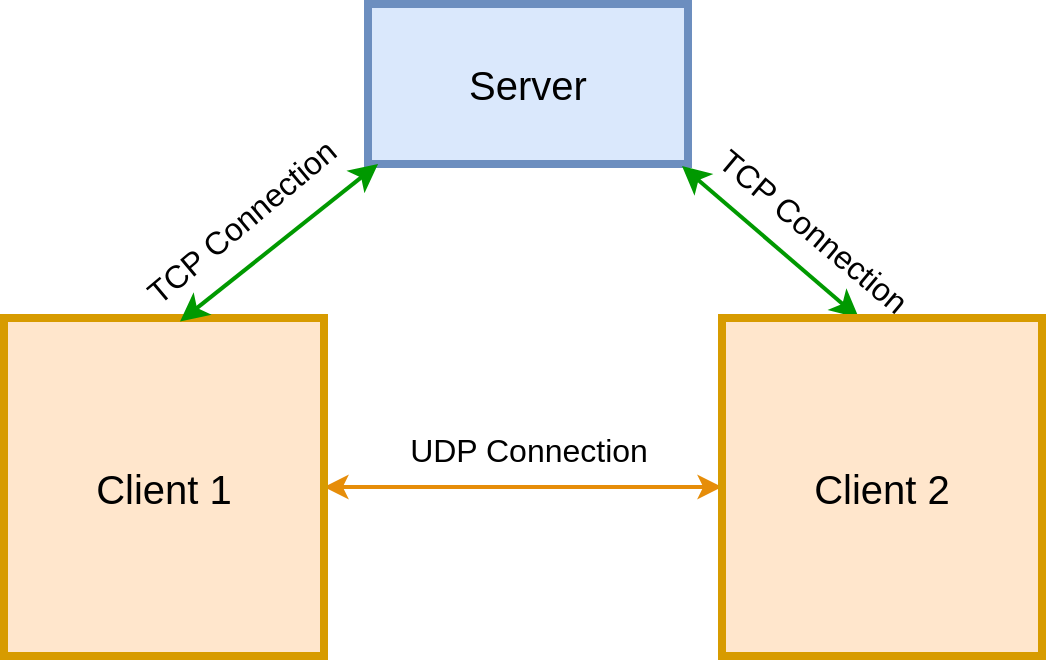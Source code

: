 <mxfile version="24.7.16">
  <diagram name="Page-1" id="m40n8pm2fc7japglgTBe">
    <mxGraphModel dx="1275" dy="472" grid="0" gridSize="10" guides="1" tooltips="1" connect="1" arrows="1" fold="1" page="0" pageScale="1" pageWidth="850" pageHeight="1100" math="0" shadow="0">
      <root>
        <mxCell id="0" />
        <mxCell id="1" parent="0" />
        <mxCell id="Jk4n_yjUz5KZP0dSAF0b-2" style="edgeStyle=orthogonalEdgeStyle;rounded=0;orthogonalLoop=1;jettySize=auto;html=1;entryX=0;entryY=0.5;entryDx=0;entryDy=0;startArrow=classic;startFill=1;strokeColor=#E68D09;strokeWidth=2;" edge="1" parent="1" source="nqCIsX4LDL96y5m1TIFh-1" target="nqCIsX4LDL96y5m1TIFh-4">
          <mxGeometry relative="1" as="geometry" />
        </mxCell>
        <mxCell id="nqCIsX4LDL96y5m1TIFh-1" value="&lt;font style=&quot;font-size: 20px;&quot;&gt;Client 1&lt;/font&gt;" style="rounded=0;whiteSpace=wrap;html=1;fillColor=#ffe6cc;strokeColor=#d79b00;strokeWidth=4;" parent="1" vertex="1">
          <mxGeometry x="-185" y="263" width="160" height="169" as="geometry" />
        </mxCell>
        <mxCell id="nqCIsX4LDL96y5m1TIFh-3" value="&lt;font style=&quot;font-size: 20px;&quot;&gt;Server&lt;/font&gt;" style="rounded=0;whiteSpace=wrap;html=1;fillColor=#dae8fc;strokeColor=#6c8ebf;strokeWidth=4;" parent="1" vertex="1">
          <mxGeometry x="-3" y="106" width="160" height="80" as="geometry" />
        </mxCell>
        <mxCell id="nqCIsX4LDL96y5m1TIFh-10" style="edgeStyle=none;curved=1;rounded=0;orthogonalLoop=1;jettySize=auto;html=1;fontSize=12;startSize=8;endSize=8;strokeColor=#009900;strokeWidth=2;fillColor=#d5e8d4;startArrow=classic;startFill=1;" parent="1" edge="1">
          <mxGeometry relative="1" as="geometry">
            <mxPoint x="242.45" y="263" as="sourcePoint" />
            <mxPoint x="154.002" y="187" as="targetPoint" />
          </mxGeometry>
        </mxCell>
        <mxCell id="nqCIsX4LDL96y5m1TIFh-4" value="&lt;font style=&quot;font-size: 20px;&quot;&gt;Client 2&lt;/font&gt;" style="rounded=0;whiteSpace=wrap;html=1;fillColor=#ffe6cc;strokeColor=#d79b00;strokeWidth=4;" parent="1" vertex="1">
          <mxGeometry x="174" y="263" width="160" height="169" as="geometry" />
        </mxCell>
        <mxCell id="nqCIsX4LDL96y5m1TIFh-8" style="edgeStyle=none;curved=1;rounded=0;orthogonalLoop=1;jettySize=auto;html=1;entryX=0.296;entryY=0.978;entryDx=0;entryDy=0;entryPerimeter=0;fontSize=12;startSize=8;endSize=8;fontColor=#000000;strokeColor=#009900;strokeWidth=2;startArrow=classic;startFill=1;" parent="1" edge="1">
          <mxGeometry relative="1" as="geometry">
            <mxPoint x="-97.003" y="264.76" as="sourcePoint" />
            <mxPoint x="2.05" y="186" as="targetPoint" />
          </mxGeometry>
        </mxCell>
        <mxCell id="nqCIsX4LDL96y5m1TIFh-9" value="TCP Connection" style="text;html=1;align=center;verticalAlign=middle;resizable=0;points=[];autosize=1;strokeColor=none;fillColor=none;fontSize=16;rotation=-40;fontColor=#000000;" parent="1" vertex="1">
          <mxGeometry x="-134.44" y="199" width="135" height="31" as="geometry" />
        </mxCell>
        <mxCell id="nqCIsX4LDL96y5m1TIFh-11" value="TCP Connection" style="text;html=1;align=center;verticalAlign=middle;resizable=0;points=[];autosize=1;strokeColor=none;fillColor=none;fontSize=16;rotation=40;fontColor=#000000;" parent="1" vertex="1">
          <mxGeometry x="152" y="203" width="135" height="31" as="geometry" />
        </mxCell>
        <mxCell id="Jk4n_yjUz5KZP0dSAF0b-1" value="&lt;font style=&quot;font-size: 16px;&quot;&gt;UDP Connection&lt;/font&gt;" style="text;html=1;align=center;verticalAlign=middle;resizable=0;points=[];autosize=1;strokeColor=none;fillColor=none;" vertex="1" parent="1">
          <mxGeometry x="8.5" y="313" width="137" height="31" as="geometry" />
        </mxCell>
      </root>
    </mxGraphModel>
  </diagram>
</mxfile>
